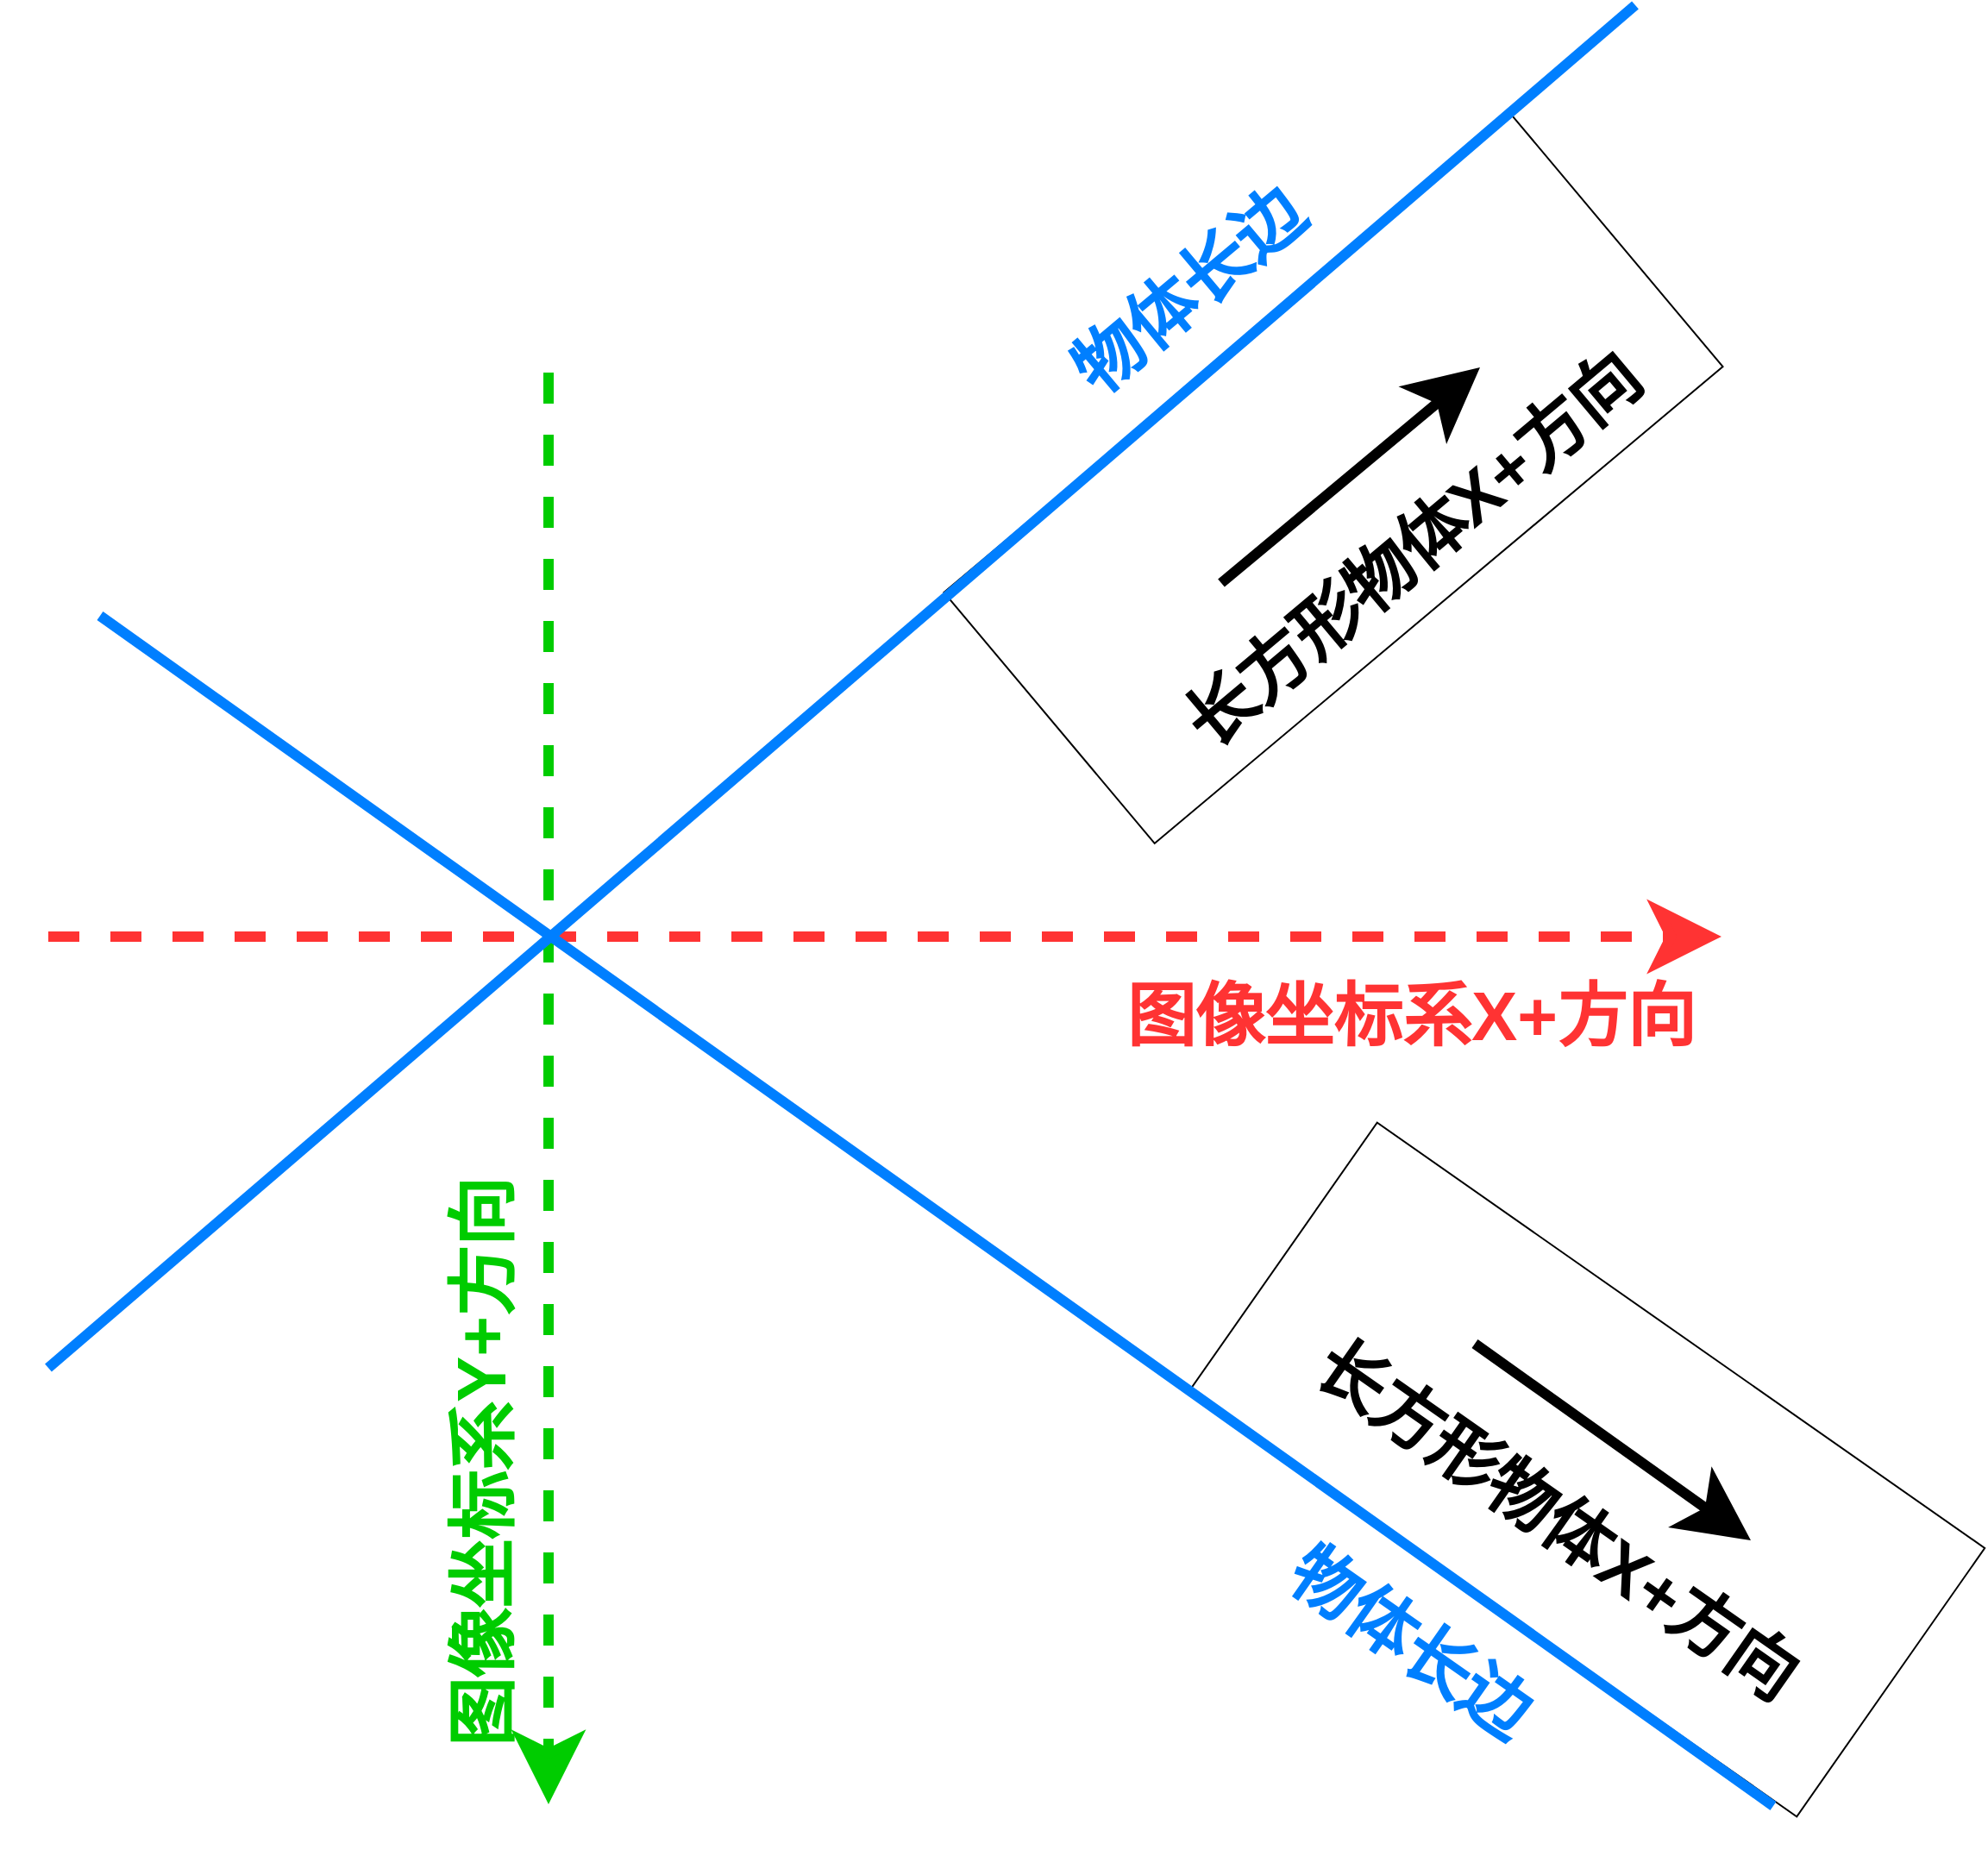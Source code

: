 <mxfile version="24.7.17">
  <diagram name="第 1 页" id="5yj743W3PWXgBj-xQnoX">
    <mxGraphModel dx="879" dy="554" grid="1" gridSize="10" guides="1" tooltips="1" connect="1" arrows="1" fold="1" page="1" pageScale="1" pageWidth="827" pageHeight="1169" math="0" shadow="0">
      <root>
        <mxCell id="0" />
        <mxCell id="1" parent="0" />
        <mxCell id="ulbORYLSHq138kg4GUdA-19" value="" style="rounded=0;whiteSpace=wrap;html=1;rotation=-40;" parent="1" vertex="1">
          <mxGeometry x="1000" y="410" width="430" height="190" as="geometry" />
        </mxCell>
        <mxCell id="YATunz6LuZnl2APo-tTB-1" value="" style="endArrow=classic;html=1;rounded=0;strokeColor=#FF3333;strokeWidth=6;endSize=24;dashed=1;" parent="1" edge="1">
          <mxGeometry width="50" height="50" relative="1" as="geometry">
            <mxPoint x="470" y="770" as="sourcePoint" />
            <mxPoint x="1440" y="770" as="targetPoint" />
          </mxGeometry>
        </mxCell>
        <mxCell id="YATunz6LuZnl2APo-tTB-3" value="" style="endArrow=classic;html=1;rounded=0;strokeColor=#00CC00;strokeWidth=6;endSize=24;dashed=1;" parent="1" edge="1">
          <mxGeometry width="50" height="50" relative="1" as="geometry">
            <mxPoint x="760" y="443" as="sourcePoint" />
            <mxPoint x="760" y="1273" as="targetPoint" />
          </mxGeometry>
        </mxCell>
        <mxCell id="YATunz6LuZnl2APo-tTB-5" value="&lt;font style=&quot;font-size: 40px;&quot;&gt;图像坐标系X+方向&lt;/font&gt;" style="text;html=1;align=center;verticalAlign=middle;whiteSpace=wrap;rounded=0;fontSize=24;fontColor=#FF3333;fontStyle=1" parent="1" vertex="1">
          <mxGeometry x="1070" y="800" width="380" height="30" as="geometry" />
        </mxCell>
        <mxCell id="YATunz6LuZnl2APo-tTB-6" value="&lt;font style=&quot;font-size: 40px;&quot;&gt;图像坐标系Y+方向&lt;/font&gt;" style="text;html=1;align=center;verticalAlign=middle;whiteSpace=wrap;rounded=0;fontSize=24;fontColor=#00CC00;rotation=-90;fontStyle=1" parent="1" vertex="1">
          <mxGeometry x="520" y="1020" width="400" height="110" as="geometry" />
        </mxCell>
        <mxCell id="ulbORYLSHq138kg4GUdA-1" value="" style="endArrow=none;html=1;rounded=0;strokeColor=#007FFF;strokeWidth=6;endSize=24;endFill=0;" parent="1" edge="1">
          <mxGeometry width="50" height="50" relative="1" as="geometry">
            <mxPoint x="470" y="1020" as="sourcePoint" />
            <mxPoint x="1390" y="230" as="targetPoint" />
          </mxGeometry>
        </mxCell>
        <mxCell id="ulbORYLSHq138kg4GUdA-3" value="&lt;font color=&quot;#007fff&quot; style=&quot;font-size: 40px;&quot;&gt;物体长边&lt;/font&gt;" style="text;html=1;align=center;verticalAlign=middle;whiteSpace=wrap;rounded=0;fontSize=24;fontColor=#FF3333;fontStyle=1;rotation=-40;" parent="1" vertex="1">
          <mxGeometry x="940" y="380" width="380" height="30" as="geometry" />
        </mxCell>
        <mxCell id="ulbORYLSHq138kg4GUdA-23" value="" style="endArrow=classic;html=1;rounded=0;strokeColor=#000000;strokeWidth=6;endSize=24;" parent="1" edge="1">
          <mxGeometry width="50" height="50" relative="1" as="geometry">
            <mxPoint x="1150" y="565" as="sourcePoint" />
            <mxPoint x="1300" y="440" as="targetPoint" />
          </mxGeometry>
        </mxCell>
        <mxCell id="ulbORYLSHq138kg4GUdA-24" value="&lt;font color=&quot;#000000&quot; style=&quot;font-size: 40px;&quot;&gt;长方形物体X+方向&lt;/font&gt;" style="text;html=1;align=center;verticalAlign=middle;whiteSpace=wrap;rounded=0;fontSize=24;fontColor=#FF3333;fontStyle=1;rotation=-40;" parent="1" vertex="1">
          <mxGeometry x="1070" y="530" width="380" height="30" as="geometry" />
        </mxCell>
        <mxCell id="Mnp4BWXhcB365frM2hTZ-1" value="" style="group" parent="1" vertex="1" connectable="0">
          <mxGeometry x="500" y="584" width="1092.607" height="716.267" as="geometry" />
        </mxCell>
        <mxCell id="ulbORYLSHq138kg4GUdA-34" value="" style="rounded=0;whiteSpace=wrap;html=1;rotation=35;" parent="Mnp4BWXhcB365frM2hTZ-1" vertex="1">
          <mxGeometry x="647" y="400" width="430" height="190" as="geometry" />
        </mxCell>
        <mxCell id="ulbORYLSHq138kg4GUdA-39" value="" style="endArrow=none;html=1;rounded=0;strokeColor=#007FFF;strokeWidth=6;endSize=24;endFill=0;" parent="Mnp4BWXhcB365frM2hTZ-1" edge="1">
          <mxGeometry width="50" height="50" relative="1" as="geometry">
            <mxPoint as="sourcePoint" />
            <mxPoint x="970" y="690" as="targetPoint" />
          </mxGeometry>
        </mxCell>
        <mxCell id="ulbORYLSHq138kg4GUdA-40" value="&lt;font color=&quot;#007fff&quot; style=&quot;font-size: 40px;&quot;&gt;物体长边&lt;/font&gt;" style="text;html=1;align=center;verticalAlign=middle;whiteSpace=wrap;rounded=0;fontSize=24;fontColor=#FF3333;fontStyle=1;rotation=35;" parent="Mnp4BWXhcB365frM2hTZ-1" vertex="1">
          <mxGeometry x="570" y="580" width="380" height="30" as="geometry" />
        </mxCell>
        <mxCell id="ulbORYLSHq138kg4GUdA-44" value="" style="group;rotation=75;" parent="Mnp4BWXhcB365frM2hTZ-1" vertex="1" connectable="0">
          <mxGeometry x="690.0" y="390.0" width="310.381" height="267.241" as="geometry" />
        </mxCell>
        <mxCell id="ulbORYLSHq138kg4GUdA-41" value="" style="endArrow=classic;html=1;rounded=0;strokeColor=#000000;strokeWidth=6;endSize=24;" parent="ulbORYLSHq138kg4GUdA-44" edge="1">
          <mxGeometry width="50" height="50" relative="1" as="geometry">
            <mxPoint x="107" y="32" as="sourcePoint" />
            <mxPoint x="267" y="146" as="targetPoint" />
          </mxGeometry>
        </mxCell>
        <mxCell id="ulbORYLSHq138kg4GUdA-42" value="&lt;font color=&quot;#000000&quot; style=&quot;font-size: 40px;&quot;&gt;长方形物体X+方向&lt;/font&gt;" style="text;html=1;align=center;verticalAlign=middle;whiteSpace=wrap;rounded=0;fontSize=24;fontColor=#FF3333;fontStyle=1;rotation=35;" parent="ulbORYLSHq138kg4GUdA-44" vertex="1">
          <mxGeometry x="-35" y="119" width="380" height="30" as="geometry" />
        </mxCell>
      </root>
    </mxGraphModel>
  </diagram>
</mxfile>
